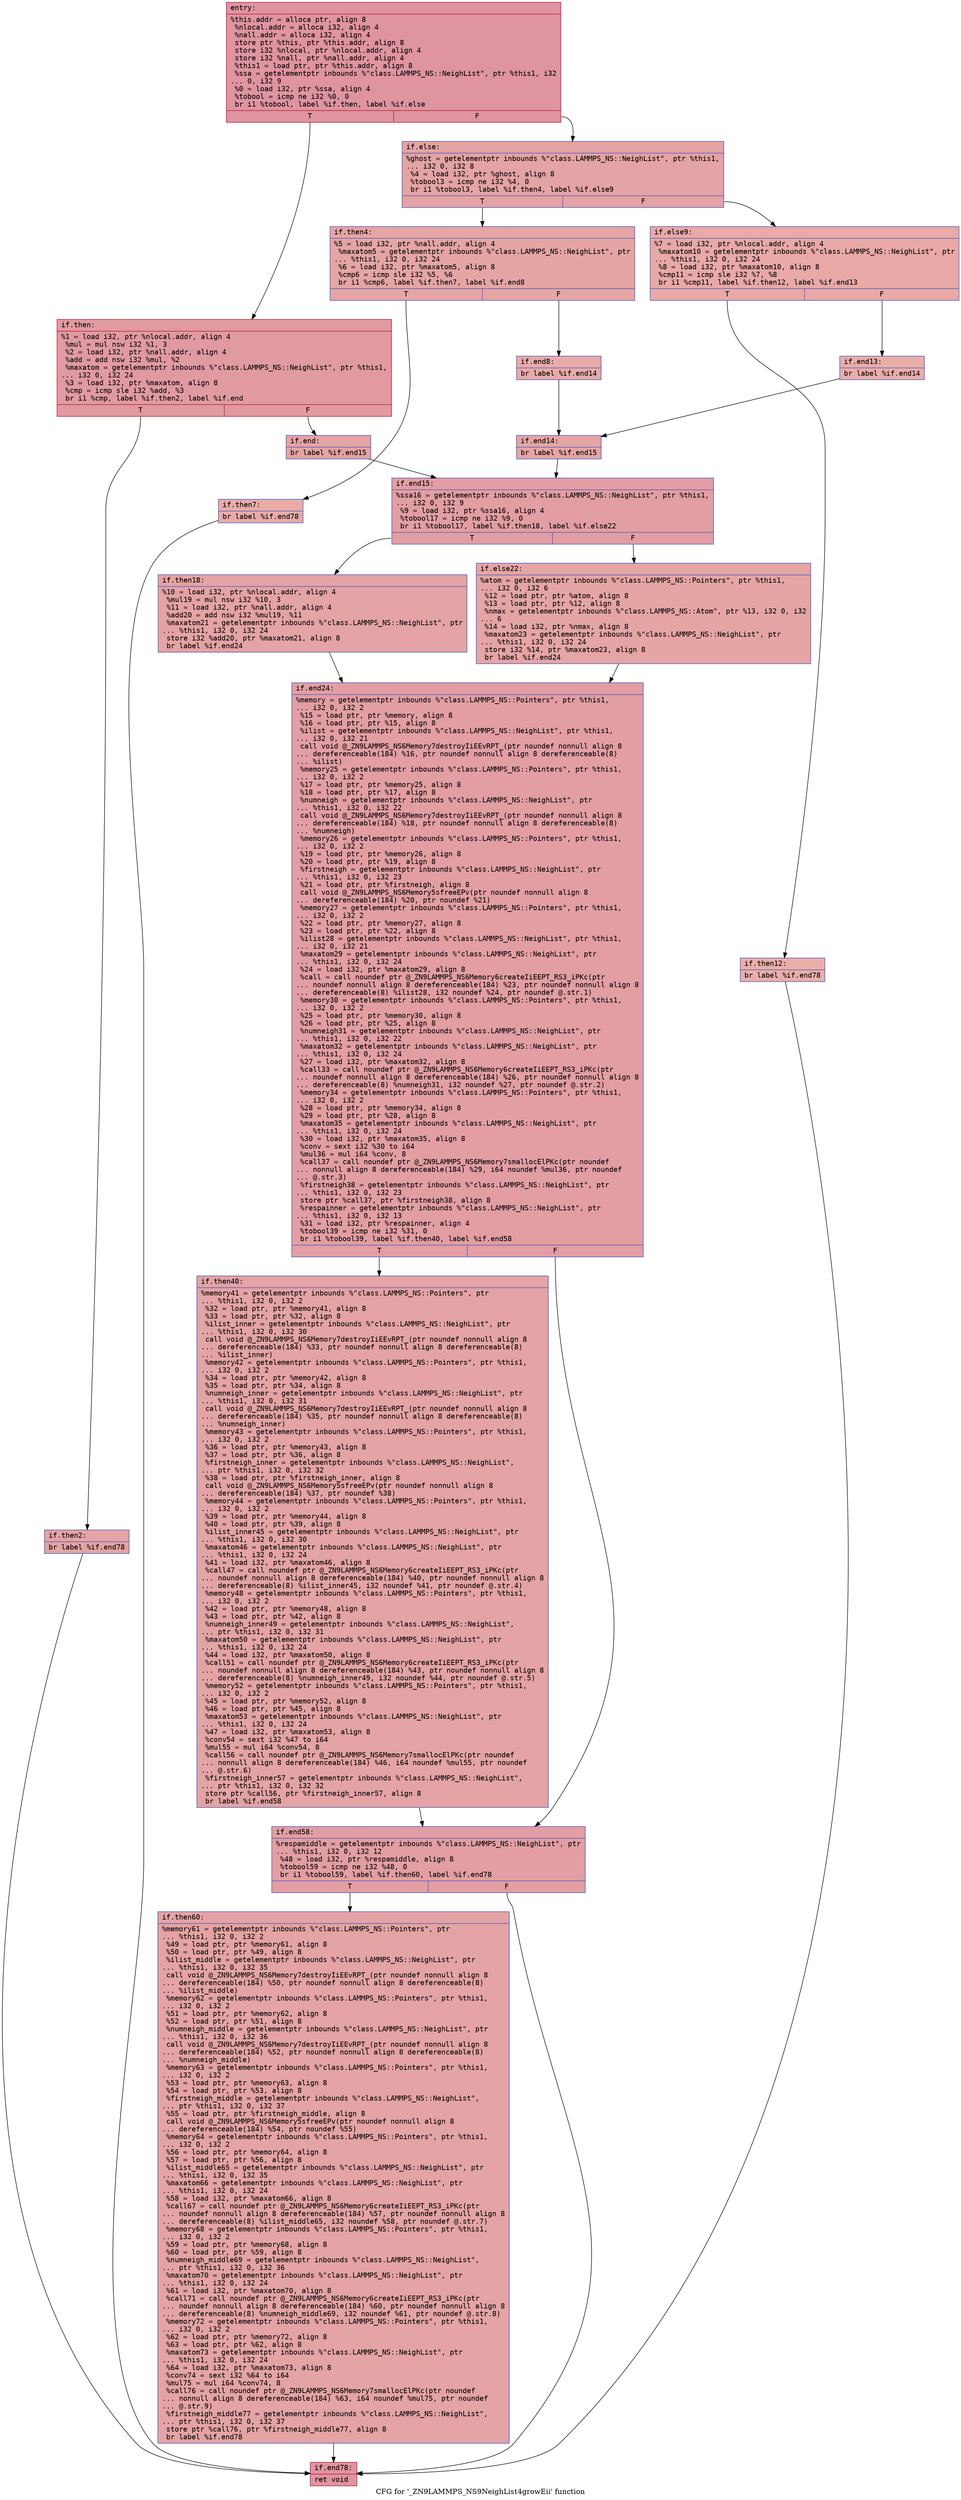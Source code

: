 digraph "CFG for '_ZN9LAMMPS_NS9NeighList4growEii' function" {
	label="CFG for '_ZN9LAMMPS_NS9NeighList4growEii' function";

	Node0x55b30b72f850 [shape=record,color="#b70d28ff", style=filled, fillcolor="#b70d2870" fontname="Courier",label="{entry:\l|  %this.addr = alloca ptr, align 8\l  %nlocal.addr = alloca i32, align 4\l  %nall.addr = alloca i32, align 4\l  store ptr %this, ptr %this.addr, align 8\l  store i32 %nlocal, ptr %nlocal.addr, align 4\l  store i32 %nall, ptr %nall.addr, align 4\l  %this1 = load ptr, ptr %this.addr, align 8\l  %ssa = getelementptr inbounds %\"class.LAMMPS_NS::NeighList\", ptr %this1, i32\l... 0, i32 9\l  %0 = load i32, ptr %ssa, align 4\l  %tobool = icmp ne i32 %0, 0\l  br i1 %tobool, label %if.then, label %if.else\l|{<s0>T|<s1>F}}"];
	Node0x55b30b72f850:s0 -> Node0x55b30b733780[tooltip="entry -> if.then\nProbability 62.50%" ];
	Node0x55b30b72f850:s1 -> Node0x55b30b7337f0[tooltip="entry -> if.else\nProbability 37.50%" ];
	Node0x55b30b733780 [shape=record,color="#b70d28ff", style=filled, fillcolor="#bb1b2c70" fontname="Courier",label="{if.then:\l|  %1 = load i32, ptr %nlocal.addr, align 4\l  %mul = mul nsw i32 %1, 3\l  %2 = load i32, ptr %nall.addr, align 4\l  %add = add nsw i32 %mul, %2\l  %maxatom = getelementptr inbounds %\"class.LAMMPS_NS::NeighList\", ptr %this1,\l... i32 0, i32 24\l  %3 = load i32, ptr %maxatom, align 8\l  %cmp = icmp sle i32 %add, %3\l  br i1 %cmp, label %if.then2, label %if.end\l|{<s0>T|<s1>F}}"];
	Node0x55b30b733780:s0 -> Node0x55b30b733f20[tooltip="if.then -> if.then2\nProbability 50.00%" ];
	Node0x55b30b733780:s1 -> Node0x55b30b733fa0[tooltip="if.then -> if.end\nProbability 50.00%" ];
	Node0x55b30b733f20 [shape=record,color="#3d50c3ff", style=filled, fillcolor="#c32e3170" fontname="Courier",label="{if.then2:\l|  br label %if.end78\l}"];
	Node0x55b30b733f20 -> Node0x55b30b7340c0[tooltip="if.then2 -> if.end78\nProbability 100.00%" ];
	Node0x55b30b733fa0 [shape=record,color="#3d50c3ff", style=filled, fillcolor="#c32e3170" fontname="Courier",label="{if.end:\l|  br label %if.end15\l}"];
	Node0x55b30b733fa0 -> Node0x55b30b7341b0[tooltip="if.end -> if.end15\nProbability 100.00%" ];
	Node0x55b30b7337f0 [shape=record,color="#3d50c3ff", style=filled, fillcolor="#c32e3170" fontname="Courier",label="{if.else:\l|  %ghost = getelementptr inbounds %\"class.LAMMPS_NS::NeighList\", ptr %this1,\l... i32 0, i32 8\l  %4 = load i32, ptr %ghost, align 8\l  %tobool3 = icmp ne i32 %4, 0\l  br i1 %tobool3, label %if.then4, label %if.else9\l|{<s0>T|<s1>F}}"];
	Node0x55b30b7337f0:s0 -> Node0x55b30b7344b0[tooltip="if.else -> if.then4\nProbability 62.50%" ];
	Node0x55b30b7337f0:s1 -> Node0x55b30b734530[tooltip="if.else -> if.else9\nProbability 37.50%" ];
	Node0x55b30b7344b0 [shape=record,color="#3d50c3ff", style=filled, fillcolor="#c5333470" fontname="Courier",label="{if.then4:\l|  %5 = load i32, ptr %nall.addr, align 4\l  %maxatom5 = getelementptr inbounds %\"class.LAMMPS_NS::NeighList\", ptr\l... %this1, i32 0, i32 24\l  %6 = load i32, ptr %maxatom5, align 8\l  %cmp6 = icmp sle i32 %5, %6\l  br i1 %cmp6, label %if.then7, label %if.end8\l|{<s0>T|<s1>F}}"];
	Node0x55b30b7344b0:s0 -> Node0x55b30b733b70[tooltip="if.then4 -> if.then7\nProbability 50.00%" ];
	Node0x55b30b7344b0:s1 -> Node0x55b30b734b20[tooltip="if.then4 -> if.end8\nProbability 50.00%" ];
	Node0x55b30b733b70 [shape=record,color="#3d50c3ff", style=filled, fillcolor="#cc403a70" fontname="Courier",label="{if.then7:\l|  br label %if.end78\l}"];
	Node0x55b30b733b70 -> Node0x55b30b7340c0[tooltip="if.then7 -> if.end78\nProbability 100.00%" ];
	Node0x55b30b734b20 [shape=record,color="#3d50c3ff", style=filled, fillcolor="#cc403a70" fontname="Courier",label="{if.end8:\l|  br label %if.end14\l}"];
	Node0x55b30b734b20 -> Node0x55b30b734c90[tooltip="if.end8 -> if.end14\nProbability 100.00%" ];
	Node0x55b30b734530 [shape=record,color="#3d50c3ff", style=filled, fillcolor="#ca3b3770" fontname="Courier",label="{if.else9:\l|  %7 = load i32, ptr %nlocal.addr, align 4\l  %maxatom10 = getelementptr inbounds %\"class.LAMMPS_NS::NeighList\", ptr\l... %this1, i32 0, i32 24\l  %8 = load i32, ptr %maxatom10, align 8\l  %cmp11 = icmp sle i32 %7, %8\l  br i1 %cmp11, label %if.then12, label %if.end13\l|{<s0>T|<s1>F}}"];
	Node0x55b30b734530:s0 -> Node0x55b30b735020[tooltip="if.else9 -> if.then12\nProbability 50.00%" ];
	Node0x55b30b734530:s1 -> Node0x55b30b7350a0[tooltip="if.else9 -> if.end13\nProbability 50.00%" ];
	Node0x55b30b735020 [shape=record,color="#3d50c3ff", style=filled, fillcolor="#d0473d70" fontname="Courier",label="{if.then12:\l|  br label %if.end78\l}"];
	Node0x55b30b735020 -> Node0x55b30b7340c0[tooltip="if.then12 -> if.end78\nProbability 100.00%" ];
	Node0x55b30b7350a0 [shape=record,color="#3d50c3ff", style=filled, fillcolor="#d0473d70" fontname="Courier",label="{if.end13:\l|  br label %if.end14\l}"];
	Node0x55b30b7350a0 -> Node0x55b30b734c90[tooltip="if.end13 -> if.end14\nProbability 100.00%" ];
	Node0x55b30b734c90 [shape=record,color="#3d50c3ff", style=filled, fillcolor="#c5333470" fontname="Courier",label="{if.end14:\l|  br label %if.end15\l}"];
	Node0x55b30b734c90 -> Node0x55b30b7341b0[tooltip="if.end14 -> if.end15\nProbability 100.00%" ];
	Node0x55b30b7341b0 [shape=record,color="#3d50c3ff", style=filled, fillcolor="#be242e70" fontname="Courier",label="{if.end15:\l|  %ssa16 = getelementptr inbounds %\"class.LAMMPS_NS::NeighList\", ptr %this1,\l... i32 0, i32 9\l  %9 = load i32, ptr %ssa16, align 4\l  %tobool17 = icmp ne i32 %9, 0\l  br i1 %tobool17, label %if.then18, label %if.else22\l|{<s0>T|<s1>F}}"];
	Node0x55b30b7341b0:s0 -> Node0x55b30b735540[tooltip="if.end15 -> if.then18\nProbability 62.50%" ];
	Node0x55b30b7341b0:s1 -> Node0x55b30b7355c0[tooltip="if.end15 -> if.else22\nProbability 37.50%" ];
	Node0x55b30b735540 [shape=record,color="#3d50c3ff", style=filled, fillcolor="#c32e3170" fontname="Courier",label="{if.then18:\l|  %10 = load i32, ptr %nlocal.addr, align 4\l  %mul19 = mul nsw i32 %10, 3\l  %11 = load i32, ptr %nall.addr, align 4\l  %add20 = add nsw i32 %mul19, %11\l  %maxatom21 = getelementptr inbounds %\"class.LAMMPS_NS::NeighList\", ptr\l... %this1, i32 0, i32 24\l  store i32 %add20, ptr %maxatom21, align 8\l  br label %if.end24\l}"];
	Node0x55b30b735540 -> Node0x55b30b735ae0[tooltip="if.then18 -> if.end24\nProbability 100.00%" ];
	Node0x55b30b7355c0 [shape=record,color="#3d50c3ff", style=filled, fillcolor="#c5333470" fontname="Courier",label="{if.else22:\l|  %atom = getelementptr inbounds %\"class.LAMMPS_NS::Pointers\", ptr %this1,\l... i32 0, i32 6\l  %12 = load ptr, ptr %atom, align 8\l  %13 = load ptr, ptr %12, align 8\l  %nmax = getelementptr inbounds %\"class.LAMMPS_NS::Atom\", ptr %13, i32 0, i32\l... 6\l  %14 = load i32, ptr %nmax, align 8\l  %maxatom23 = getelementptr inbounds %\"class.LAMMPS_NS::NeighList\", ptr\l... %this1, i32 0, i32 24\l  store i32 %14, ptr %maxatom23, align 8\l  br label %if.end24\l}"];
	Node0x55b30b7355c0 -> Node0x55b30b735ae0[tooltip="if.else22 -> if.end24\nProbability 100.00%" ];
	Node0x55b30b735ae0 [shape=record,color="#3d50c3ff", style=filled, fillcolor="#be242e70" fontname="Courier",label="{if.end24:\l|  %memory = getelementptr inbounds %\"class.LAMMPS_NS::Pointers\", ptr %this1,\l... i32 0, i32 2\l  %15 = load ptr, ptr %memory, align 8\l  %16 = load ptr, ptr %15, align 8\l  %ilist = getelementptr inbounds %\"class.LAMMPS_NS::NeighList\", ptr %this1,\l... i32 0, i32 21\l  call void @_ZN9LAMMPS_NS6Memory7destroyIiEEvRPT_(ptr noundef nonnull align 8\l... dereferenceable(184) %16, ptr noundef nonnull align 8 dereferenceable(8)\l... %ilist)\l  %memory25 = getelementptr inbounds %\"class.LAMMPS_NS::Pointers\", ptr %this1,\l... i32 0, i32 2\l  %17 = load ptr, ptr %memory25, align 8\l  %18 = load ptr, ptr %17, align 8\l  %numneigh = getelementptr inbounds %\"class.LAMMPS_NS::NeighList\", ptr\l... %this1, i32 0, i32 22\l  call void @_ZN9LAMMPS_NS6Memory7destroyIiEEvRPT_(ptr noundef nonnull align 8\l... dereferenceable(184) %18, ptr noundef nonnull align 8 dereferenceable(8)\l... %numneigh)\l  %memory26 = getelementptr inbounds %\"class.LAMMPS_NS::Pointers\", ptr %this1,\l... i32 0, i32 2\l  %19 = load ptr, ptr %memory26, align 8\l  %20 = load ptr, ptr %19, align 8\l  %firstneigh = getelementptr inbounds %\"class.LAMMPS_NS::NeighList\", ptr\l... %this1, i32 0, i32 23\l  %21 = load ptr, ptr %firstneigh, align 8\l  call void @_ZN9LAMMPS_NS6Memory5sfreeEPv(ptr noundef nonnull align 8\l... dereferenceable(184) %20, ptr noundef %21)\l  %memory27 = getelementptr inbounds %\"class.LAMMPS_NS::Pointers\", ptr %this1,\l... i32 0, i32 2\l  %22 = load ptr, ptr %memory27, align 8\l  %23 = load ptr, ptr %22, align 8\l  %ilist28 = getelementptr inbounds %\"class.LAMMPS_NS::NeighList\", ptr %this1,\l... i32 0, i32 21\l  %maxatom29 = getelementptr inbounds %\"class.LAMMPS_NS::NeighList\", ptr\l... %this1, i32 0, i32 24\l  %24 = load i32, ptr %maxatom29, align 8\l  %call = call noundef ptr @_ZN9LAMMPS_NS6Memory6createIiEEPT_RS3_iPKc(ptr\l... noundef nonnull align 8 dereferenceable(184) %23, ptr noundef nonnull align 8\l... dereferenceable(8) %ilist28, i32 noundef %24, ptr noundef @.str.1)\l  %memory30 = getelementptr inbounds %\"class.LAMMPS_NS::Pointers\", ptr %this1,\l... i32 0, i32 2\l  %25 = load ptr, ptr %memory30, align 8\l  %26 = load ptr, ptr %25, align 8\l  %numneigh31 = getelementptr inbounds %\"class.LAMMPS_NS::NeighList\", ptr\l... %this1, i32 0, i32 22\l  %maxatom32 = getelementptr inbounds %\"class.LAMMPS_NS::NeighList\", ptr\l... %this1, i32 0, i32 24\l  %27 = load i32, ptr %maxatom32, align 8\l  %call33 = call noundef ptr @_ZN9LAMMPS_NS6Memory6createIiEEPT_RS3_iPKc(ptr\l... noundef nonnull align 8 dereferenceable(184) %26, ptr noundef nonnull align 8\l... dereferenceable(8) %numneigh31, i32 noundef %27, ptr noundef @.str.2)\l  %memory34 = getelementptr inbounds %\"class.LAMMPS_NS::Pointers\", ptr %this1,\l... i32 0, i32 2\l  %28 = load ptr, ptr %memory34, align 8\l  %29 = load ptr, ptr %28, align 8\l  %maxatom35 = getelementptr inbounds %\"class.LAMMPS_NS::NeighList\", ptr\l... %this1, i32 0, i32 24\l  %30 = load i32, ptr %maxatom35, align 8\l  %conv = sext i32 %30 to i64\l  %mul36 = mul i64 %conv, 8\l  %call37 = call noundef ptr @_ZN9LAMMPS_NS6Memory7smallocElPKc(ptr noundef\l... nonnull align 8 dereferenceable(184) %29, i64 noundef %mul36, ptr noundef\l... @.str.3)\l  %firstneigh38 = getelementptr inbounds %\"class.LAMMPS_NS::NeighList\", ptr\l... %this1, i32 0, i32 23\l  store ptr %call37, ptr %firstneigh38, align 8\l  %respainner = getelementptr inbounds %\"class.LAMMPS_NS::NeighList\", ptr\l... %this1, i32 0, i32 13\l  %31 = load i32, ptr %respainner, align 4\l  %tobool39 = icmp ne i32 %31, 0\l  br i1 %tobool39, label %if.then40, label %if.end58\l|{<s0>T|<s1>F}}"];
	Node0x55b30b735ae0:s0 -> Node0x55b30b7385e0[tooltip="if.end24 -> if.then40\nProbability 62.50%" ];
	Node0x55b30b735ae0:s1 -> Node0x55b30b738660[tooltip="if.end24 -> if.end58\nProbability 37.50%" ];
	Node0x55b30b7385e0 [shape=record,color="#3d50c3ff", style=filled, fillcolor="#c32e3170" fontname="Courier",label="{if.then40:\l|  %memory41 = getelementptr inbounds %\"class.LAMMPS_NS::Pointers\", ptr\l... %this1, i32 0, i32 2\l  %32 = load ptr, ptr %memory41, align 8\l  %33 = load ptr, ptr %32, align 8\l  %ilist_inner = getelementptr inbounds %\"class.LAMMPS_NS::NeighList\", ptr\l... %this1, i32 0, i32 30\l  call void @_ZN9LAMMPS_NS6Memory7destroyIiEEvRPT_(ptr noundef nonnull align 8\l... dereferenceable(184) %33, ptr noundef nonnull align 8 dereferenceable(8)\l... %ilist_inner)\l  %memory42 = getelementptr inbounds %\"class.LAMMPS_NS::Pointers\", ptr %this1,\l... i32 0, i32 2\l  %34 = load ptr, ptr %memory42, align 8\l  %35 = load ptr, ptr %34, align 8\l  %numneigh_inner = getelementptr inbounds %\"class.LAMMPS_NS::NeighList\", ptr\l... %this1, i32 0, i32 31\l  call void @_ZN9LAMMPS_NS6Memory7destroyIiEEvRPT_(ptr noundef nonnull align 8\l... dereferenceable(184) %35, ptr noundef nonnull align 8 dereferenceable(8)\l... %numneigh_inner)\l  %memory43 = getelementptr inbounds %\"class.LAMMPS_NS::Pointers\", ptr %this1,\l... i32 0, i32 2\l  %36 = load ptr, ptr %memory43, align 8\l  %37 = load ptr, ptr %36, align 8\l  %firstneigh_inner = getelementptr inbounds %\"class.LAMMPS_NS::NeighList\",\l... ptr %this1, i32 0, i32 32\l  %38 = load ptr, ptr %firstneigh_inner, align 8\l  call void @_ZN9LAMMPS_NS6Memory5sfreeEPv(ptr noundef nonnull align 8\l... dereferenceable(184) %37, ptr noundef %38)\l  %memory44 = getelementptr inbounds %\"class.LAMMPS_NS::Pointers\", ptr %this1,\l... i32 0, i32 2\l  %39 = load ptr, ptr %memory44, align 8\l  %40 = load ptr, ptr %39, align 8\l  %ilist_inner45 = getelementptr inbounds %\"class.LAMMPS_NS::NeighList\", ptr\l... %this1, i32 0, i32 30\l  %maxatom46 = getelementptr inbounds %\"class.LAMMPS_NS::NeighList\", ptr\l... %this1, i32 0, i32 24\l  %41 = load i32, ptr %maxatom46, align 8\l  %call47 = call noundef ptr @_ZN9LAMMPS_NS6Memory6createIiEEPT_RS3_iPKc(ptr\l... noundef nonnull align 8 dereferenceable(184) %40, ptr noundef nonnull align 8\l... dereferenceable(8) %ilist_inner45, i32 noundef %41, ptr noundef @.str.4)\l  %memory48 = getelementptr inbounds %\"class.LAMMPS_NS::Pointers\", ptr %this1,\l... i32 0, i32 2\l  %42 = load ptr, ptr %memory48, align 8\l  %43 = load ptr, ptr %42, align 8\l  %numneigh_inner49 = getelementptr inbounds %\"class.LAMMPS_NS::NeighList\",\l... ptr %this1, i32 0, i32 31\l  %maxatom50 = getelementptr inbounds %\"class.LAMMPS_NS::NeighList\", ptr\l... %this1, i32 0, i32 24\l  %44 = load i32, ptr %maxatom50, align 8\l  %call51 = call noundef ptr @_ZN9LAMMPS_NS6Memory6createIiEEPT_RS3_iPKc(ptr\l... noundef nonnull align 8 dereferenceable(184) %43, ptr noundef nonnull align 8\l... dereferenceable(8) %numneigh_inner49, i32 noundef %44, ptr noundef @.str.5)\l  %memory52 = getelementptr inbounds %\"class.LAMMPS_NS::Pointers\", ptr %this1,\l... i32 0, i32 2\l  %45 = load ptr, ptr %memory52, align 8\l  %46 = load ptr, ptr %45, align 8\l  %maxatom53 = getelementptr inbounds %\"class.LAMMPS_NS::NeighList\", ptr\l... %this1, i32 0, i32 24\l  %47 = load i32, ptr %maxatom53, align 8\l  %conv54 = sext i32 %47 to i64\l  %mul55 = mul i64 %conv54, 8\l  %call56 = call noundef ptr @_ZN9LAMMPS_NS6Memory7smallocElPKc(ptr noundef\l... nonnull align 8 dereferenceable(184) %46, i64 noundef %mul55, ptr noundef\l... @.str.6)\l  %firstneigh_inner57 = getelementptr inbounds %\"class.LAMMPS_NS::NeighList\",\l... ptr %this1, i32 0, i32 32\l  store ptr %call56, ptr %firstneigh_inner57, align 8\l  br label %if.end58\l}"];
	Node0x55b30b7385e0 -> Node0x55b30b738660[tooltip="if.then40 -> if.end58\nProbability 100.00%" ];
	Node0x55b30b738660 [shape=record,color="#3d50c3ff", style=filled, fillcolor="#be242e70" fontname="Courier",label="{if.end58:\l|  %respamiddle = getelementptr inbounds %\"class.LAMMPS_NS::NeighList\", ptr\l... %this1, i32 0, i32 12\l  %48 = load i32, ptr %respamiddle, align 8\l  %tobool59 = icmp ne i32 %48, 0\l  br i1 %tobool59, label %if.then60, label %if.end78\l|{<s0>T|<s1>F}}"];
	Node0x55b30b738660:s0 -> Node0x55b30b73b0e0[tooltip="if.end58 -> if.then60\nProbability 62.50%" ];
	Node0x55b30b738660:s1 -> Node0x55b30b7340c0[tooltip="if.end58 -> if.end78\nProbability 37.50%" ];
	Node0x55b30b73b0e0 [shape=record,color="#3d50c3ff", style=filled, fillcolor="#c32e3170" fontname="Courier",label="{if.then60:\l|  %memory61 = getelementptr inbounds %\"class.LAMMPS_NS::Pointers\", ptr\l... %this1, i32 0, i32 2\l  %49 = load ptr, ptr %memory61, align 8\l  %50 = load ptr, ptr %49, align 8\l  %ilist_middle = getelementptr inbounds %\"class.LAMMPS_NS::NeighList\", ptr\l... %this1, i32 0, i32 35\l  call void @_ZN9LAMMPS_NS6Memory7destroyIiEEvRPT_(ptr noundef nonnull align 8\l... dereferenceable(184) %50, ptr noundef nonnull align 8 dereferenceable(8)\l... %ilist_middle)\l  %memory62 = getelementptr inbounds %\"class.LAMMPS_NS::Pointers\", ptr %this1,\l... i32 0, i32 2\l  %51 = load ptr, ptr %memory62, align 8\l  %52 = load ptr, ptr %51, align 8\l  %numneigh_middle = getelementptr inbounds %\"class.LAMMPS_NS::NeighList\", ptr\l... %this1, i32 0, i32 36\l  call void @_ZN9LAMMPS_NS6Memory7destroyIiEEvRPT_(ptr noundef nonnull align 8\l... dereferenceable(184) %52, ptr noundef nonnull align 8 dereferenceable(8)\l... %numneigh_middle)\l  %memory63 = getelementptr inbounds %\"class.LAMMPS_NS::Pointers\", ptr %this1,\l... i32 0, i32 2\l  %53 = load ptr, ptr %memory63, align 8\l  %54 = load ptr, ptr %53, align 8\l  %firstneigh_middle = getelementptr inbounds %\"class.LAMMPS_NS::NeighList\",\l... ptr %this1, i32 0, i32 37\l  %55 = load ptr, ptr %firstneigh_middle, align 8\l  call void @_ZN9LAMMPS_NS6Memory5sfreeEPv(ptr noundef nonnull align 8\l... dereferenceable(184) %54, ptr noundef %55)\l  %memory64 = getelementptr inbounds %\"class.LAMMPS_NS::Pointers\", ptr %this1,\l... i32 0, i32 2\l  %56 = load ptr, ptr %memory64, align 8\l  %57 = load ptr, ptr %56, align 8\l  %ilist_middle65 = getelementptr inbounds %\"class.LAMMPS_NS::NeighList\", ptr\l... %this1, i32 0, i32 35\l  %maxatom66 = getelementptr inbounds %\"class.LAMMPS_NS::NeighList\", ptr\l... %this1, i32 0, i32 24\l  %58 = load i32, ptr %maxatom66, align 8\l  %call67 = call noundef ptr @_ZN9LAMMPS_NS6Memory6createIiEEPT_RS3_iPKc(ptr\l... noundef nonnull align 8 dereferenceable(184) %57, ptr noundef nonnull align 8\l... dereferenceable(8) %ilist_middle65, i32 noundef %58, ptr noundef @.str.7)\l  %memory68 = getelementptr inbounds %\"class.LAMMPS_NS::Pointers\", ptr %this1,\l... i32 0, i32 2\l  %59 = load ptr, ptr %memory68, align 8\l  %60 = load ptr, ptr %59, align 8\l  %numneigh_middle69 = getelementptr inbounds %\"class.LAMMPS_NS::NeighList\",\l... ptr %this1, i32 0, i32 36\l  %maxatom70 = getelementptr inbounds %\"class.LAMMPS_NS::NeighList\", ptr\l... %this1, i32 0, i32 24\l  %61 = load i32, ptr %maxatom70, align 8\l  %call71 = call noundef ptr @_ZN9LAMMPS_NS6Memory6createIiEEPT_RS3_iPKc(ptr\l... noundef nonnull align 8 dereferenceable(184) %60, ptr noundef nonnull align 8\l... dereferenceable(8) %numneigh_middle69, i32 noundef %61, ptr noundef @.str.8)\l  %memory72 = getelementptr inbounds %\"class.LAMMPS_NS::Pointers\", ptr %this1,\l... i32 0, i32 2\l  %62 = load ptr, ptr %memory72, align 8\l  %63 = load ptr, ptr %62, align 8\l  %maxatom73 = getelementptr inbounds %\"class.LAMMPS_NS::NeighList\", ptr\l... %this1, i32 0, i32 24\l  %64 = load i32, ptr %maxatom73, align 8\l  %conv74 = sext i32 %64 to i64\l  %mul75 = mul i64 %conv74, 8\l  %call76 = call noundef ptr @_ZN9LAMMPS_NS6Memory7smallocElPKc(ptr noundef\l... nonnull align 8 dereferenceable(184) %63, i64 noundef %mul75, ptr noundef\l... @.str.9)\l  %firstneigh_middle77 = getelementptr inbounds %\"class.LAMMPS_NS::NeighList\",\l... ptr %this1, i32 0, i32 37\l  store ptr %call76, ptr %firstneigh_middle77, align 8\l  br label %if.end78\l}"];
	Node0x55b30b73b0e0 -> Node0x55b30b7340c0[tooltip="if.then60 -> if.end78\nProbability 100.00%" ];
	Node0x55b30b7340c0 [shape=record,color="#b70d28ff", style=filled, fillcolor="#b70d2870" fontname="Courier",label="{if.end78:\l|  ret void\l}"];
}
